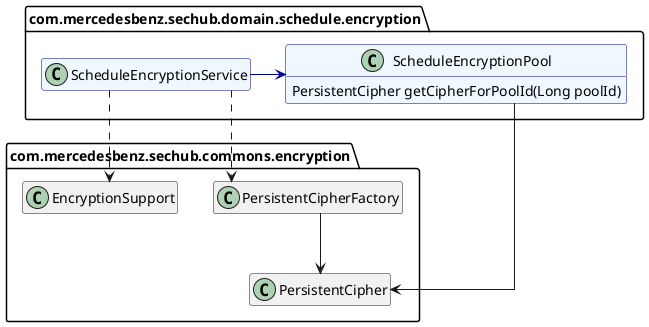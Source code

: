 ' SPDX-License-Identifier: MIT
@startuml

'Hide empty parts:
hide empty fields
hide empty methods

'You can find more examles at https://plantuml.com/class-diagram

skinparam linetype ortho
'skinparam linetype polyline
package com.mercedesbenz.sechub.commons.encryption as common_encrypt {
    
    class PersistentCipherFactory
    class PersistentCipher
    class EncryptionSupport
}

package com.mercedesbenz.sechub.domain.schedule.encryption as schedule_encrypt{
    class ScheduleEncryptionService #aliceblue ##darkblue
    class ScheduleEncryptionPool #aliceblue ##darkblue {
           PersistentCipher getCipherForPoolId(Long poolId)
    }
}

PersistentCipherFactory --> PersistentCipher

ScheduleEncryptionService ..> PersistentCipherFactory
ScheduleEncryptionService -[#darkblue]> ScheduleEncryptionPool
ScheduleEncryptionService ..> EncryptionSupport
ScheduleEncryptionPool --> PersistentCipher